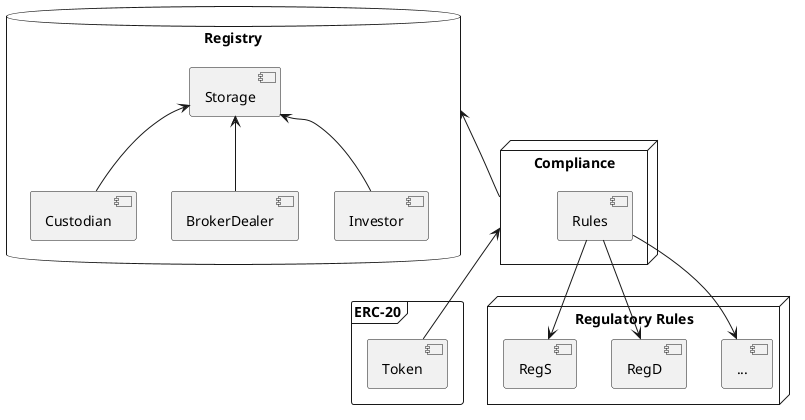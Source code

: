 @startuml
database Registry {
  [Storage]
  [Custodian]
  [BrokerDealer]
  [Investor]
}
Storage <-- Custodian
Storage <-- BrokerDealer
Storage <-- Investor
 
frame ERC-20 {
  [Token]
}

node Compliance {
  [Rules]
}

node "Regulatory Rules" {
  [...]
  [RegD]
  [RegS]
}

[Rules] --> [RegS]
[Rules] --> [RegD]
[Rules] --> [...]

Registry <-- Compliance
Compliance <-- Token
@enduml
